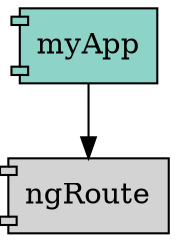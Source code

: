 digraph dependencies {
  node[shape="component",style="filled",colorscheme=set312]

    node[shape="component"]
    
      "myApp"[label="myApp", fillcolor=1]
    

    
      
        "myApp" -> "ngRoute"
      
    

    node[shape="ellipse"]


    
      

      

      

      


      node[shape="rectangle"]
      

      node[shape="note"]
      

      node[shape="folder"]
      


      node[shape="ellipse"]
      

      

      

      

      

      

      











      node[shape="ellipse",style="filled", fillcolor=11]
      

      

      

      

      

      

      

    
}
